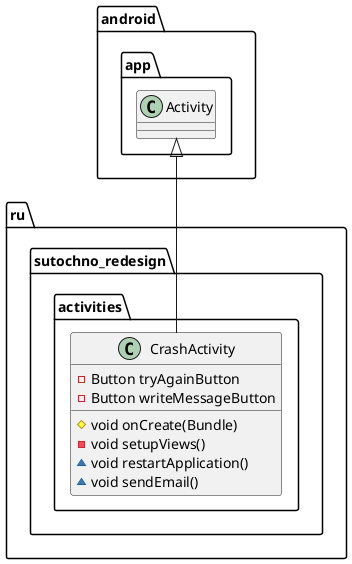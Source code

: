 @startuml
class ru.sutochno_redesign.activities.CrashActivity {
- Button tryAgainButton
- Button writeMessageButton
# void onCreate(Bundle)
- void setupViews()
~ void restartApplication()
~ void sendEmail()
}


android.app.Activity <|-- ru.sutochno_redesign.activities.CrashActivity
@enduml